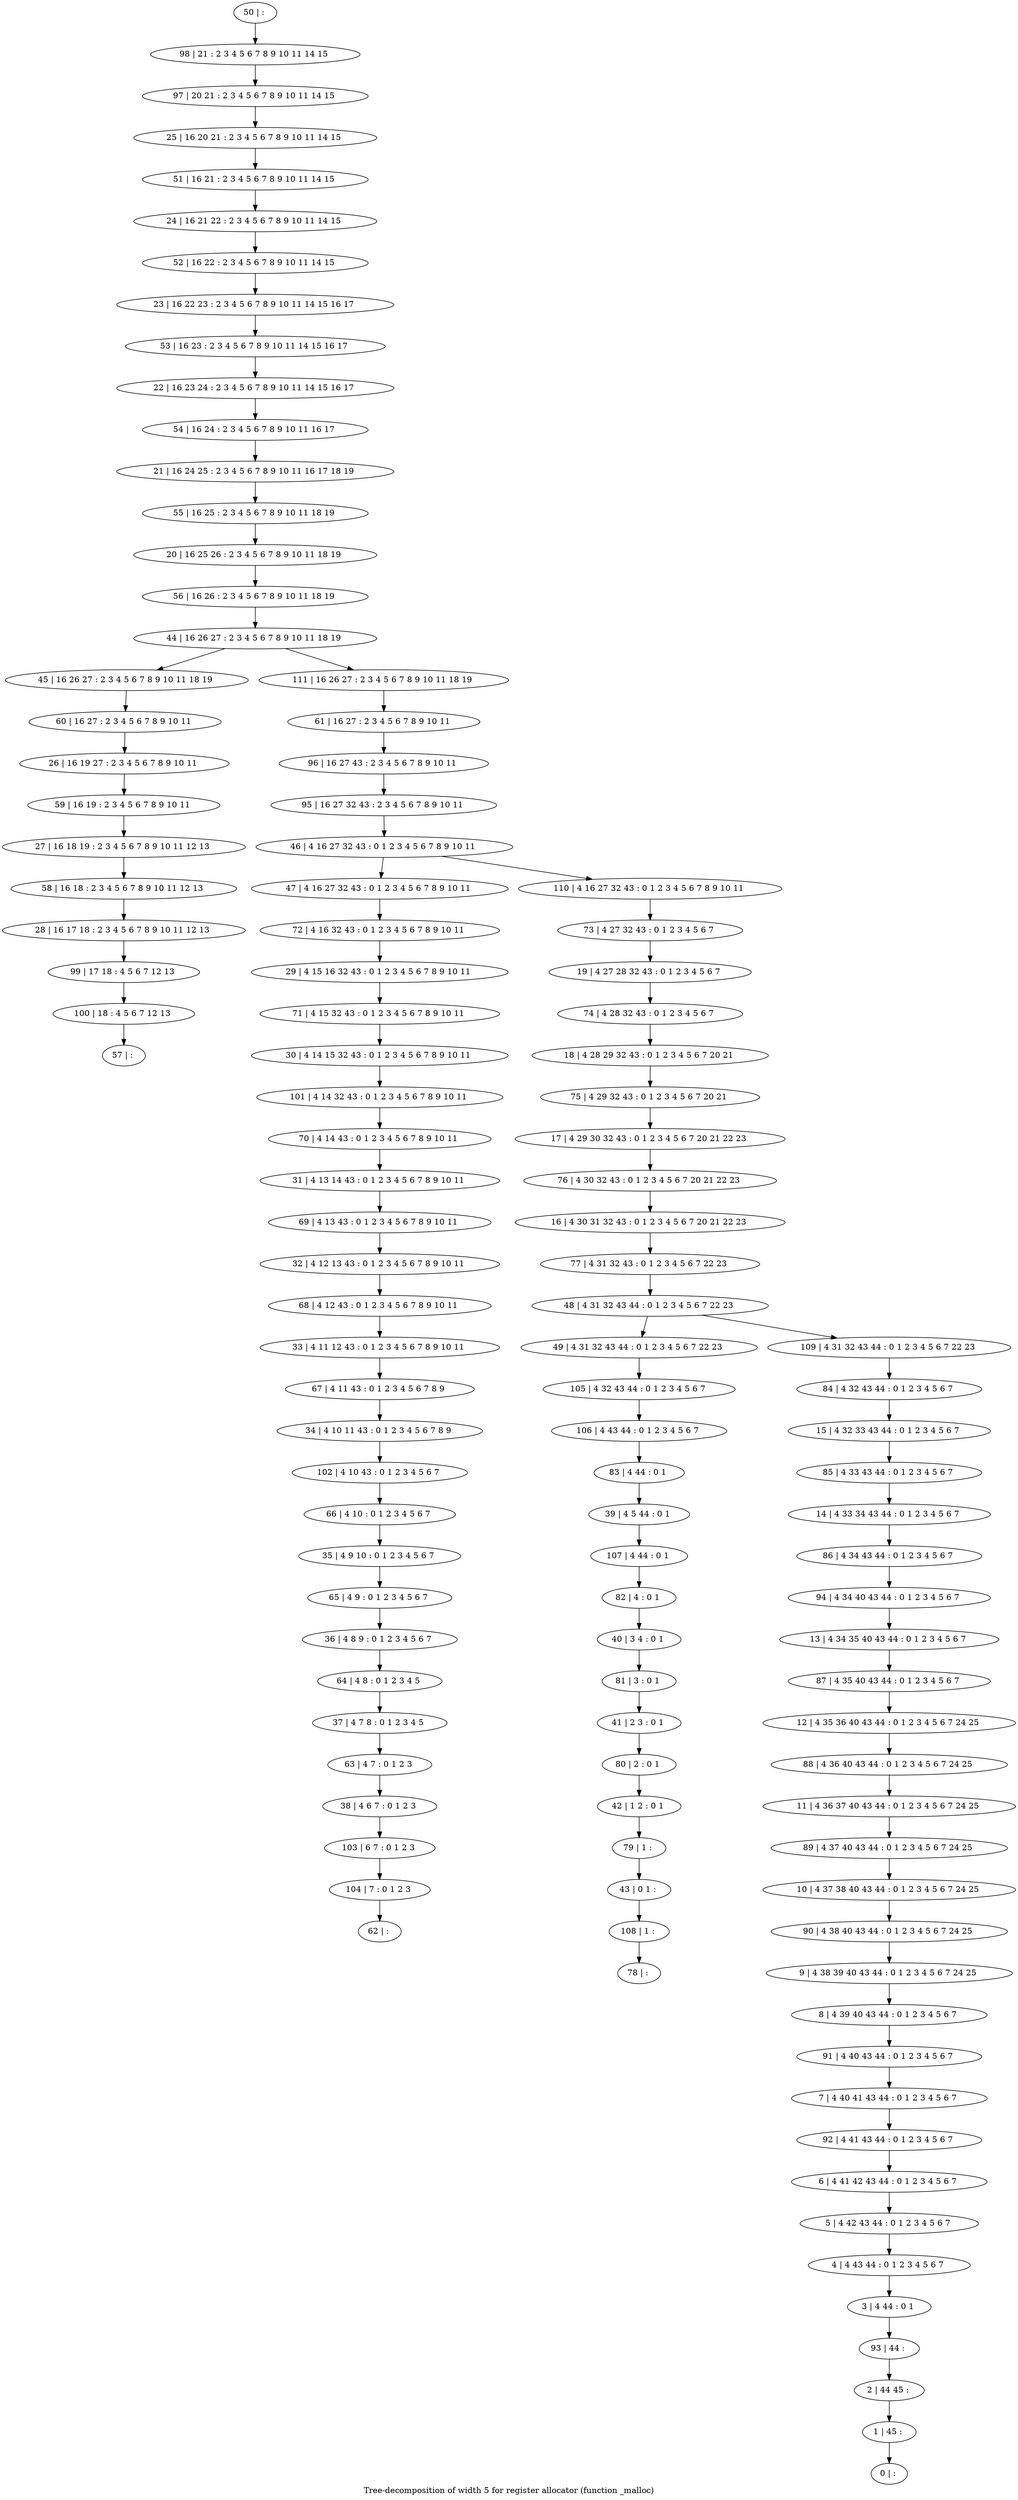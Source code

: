 digraph G {
graph [label="Tree-decomposition of width 5 for register allocator (function _malloc)"]
0[label="0 | : "];
1[label="1 | 45 : "];
2[label="2 | 44 45 : "];
3[label="3 | 4 44 : 0 1 "];
4[label="4 | 4 43 44 : 0 1 2 3 4 5 6 7 "];
5[label="5 | 4 42 43 44 : 0 1 2 3 4 5 6 7 "];
6[label="6 | 4 41 42 43 44 : 0 1 2 3 4 5 6 7 "];
7[label="7 | 4 40 41 43 44 : 0 1 2 3 4 5 6 7 "];
8[label="8 | 4 39 40 43 44 : 0 1 2 3 4 5 6 7 "];
9[label="9 | 4 38 39 40 43 44 : 0 1 2 3 4 5 6 7 24 25 "];
10[label="10 | 4 37 38 40 43 44 : 0 1 2 3 4 5 6 7 24 25 "];
11[label="11 | 4 36 37 40 43 44 : 0 1 2 3 4 5 6 7 24 25 "];
12[label="12 | 4 35 36 40 43 44 : 0 1 2 3 4 5 6 7 24 25 "];
13[label="13 | 4 34 35 40 43 44 : 0 1 2 3 4 5 6 7 "];
14[label="14 | 4 33 34 43 44 : 0 1 2 3 4 5 6 7 "];
15[label="15 | 4 32 33 43 44 : 0 1 2 3 4 5 6 7 "];
16[label="16 | 4 30 31 32 43 : 0 1 2 3 4 5 6 7 20 21 22 23 "];
17[label="17 | 4 29 30 32 43 : 0 1 2 3 4 5 6 7 20 21 22 23 "];
18[label="18 | 4 28 29 32 43 : 0 1 2 3 4 5 6 7 20 21 "];
19[label="19 | 4 27 28 32 43 : 0 1 2 3 4 5 6 7 "];
20[label="20 | 16 25 26 : 2 3 4 5 6 7 8 9 10 11 18 19 "];
21[label="21 | 16 24 25 : 2 3 4 5 6 7 8 9 10 11 16 17 18 19 "];
22[label="22 | 16 23 24 : 2 3 4 5 6 7 8 9 10 11 14 15 16 17 "];
23[label="23 | 16 22 23 : 2 3 4 5 6 7 8 9 10 11 14 15 16 17 "];
24[label="24 | 16 21 22 : 2 3 4 5 6 7 8 9 10 11 14 15 "];
25[label="25 | 16 20 21 : 2 3 4 5 6 7 8 9 10 11 14 15 "];
26[label="26 | 16 19 27 : 2 3 4 5 6 7 8 9 10 11 "];
27[label="27 | 16 18 19 : 2 3 4 5 6 7 8 9 10 11 12 13 "];
28[label="28 | 16 17 18 : 2 3 4 5 6 7 8 9 10 11 12 13 "];
29[label="29 | 4 15 16 32 43 : 0 1 2 3 4 5 6 7 8 9 10 11 "];
30[label="30 | 4 14 15 32 43 : 0 1 2 3 4 5 6 7 8 9 10 11 "];
31[label="31 | 4 13 14 43 : 0 1 2 3 4 5 6 7 8 9 10 11 "];
32[label="32 | 4 12 13 43 : 0 1 2 3 4 5 6 7 8 9 10 11 "];
33[label="33 | 4 11 12 43 : 0 1 2 3 4 5 6 7 8 9 10 11 "];
34[label="34 | 4 10 11 43 : 0 1 2 3 4 5 6 7 8 9 "];
35[label="35 | 4 9 10 : 0 1 2 3 4 5 6 7 "];
36[label="36 | 4 8 9 : 0 1 2 3 4 5 6 7 "];
37[label="37 | 4 7 8 : 0 1 2 3 4 5 "];
38[label="38 | 4 6 7 : 0 1 2 3 "];
39[label="39 | 4 5 44 : 0 1 "];
40[label="40 | 3 4 : 0 1 "];
41[label="41 | 2 3 : 0 1 "];
42[label="42 | 1 2 : 0 1 "];
43[label="43 | 0 1 : "];
44[label="44 | 16 26 27 : 2 3 4 5 6 7 8 9 10 11 18 19 "];
45[label="45 | 16 26 27 : 2 3 4 5 6 7 8 9 10 11 18 19 "];
46[label="46 | 4 16 27 32 43 : 0 1 2 3 4 5 6 7 8 9 10 11 "];
47[label="47 | 4 16 27 32 43 : 0 1 2 3 4 5 6 7 8 9 10 11 "];
48[label="48 | 4 31 32 43 44 : 0 1 2 3 4 5 6 7 22 23 "];
49[label="49 | 4 31 32 43 44 : 0 1 2 3 4 5 6 7 22 23 "];
50[label="50 | : "];
51[label="51 | 16 21 : 2 3 4 5 6 7 8 9 10 11 14 15 "];
52[label="52 | 16 22 : 2 3 4 5 6 7 8 9 10 11 14 15 "];
53[label="53 | 16 23 : 2 3 4 5 6 7 8 9 10 11 14 15 16 17 "];
54[label="54 | 16 24 : 2 3 4 5 6 7 8 9 10 11 16 17 "];
55[label="55 | 16 25 : 2 3 4 5 6 7 8 9 10 11 18 19 "];
56[label="56 | 16 26 : 2 3 4 5 6 7 8 9 10 11 18 19 "];
57[label="57 | : "];
58[label="58 | 16 18 : 2 3 4 5 6 7 8 9 10 11 12 13 "];
59[label="59 | 16 19 : 2 3 4 5 6 7 8 9 10 11 "];
60[label="60 | 16 27 : 2 3 4 5 6 7 8 9 10 11 "];
61[label="61 | 16 27 : 2 3 4 5 6 7 8 9 10 11 "];
62[label="62 | : "];
63[label="63 | 4 7 : 0 1 2 3 "];
64[label="64 | 4 8 : 0 1 2 3 4 5 "];
65[label="65 | 4 9 : 0 1 2 3 4 5 6 7 "];
66[label="66 | 4 10 : 0 1 2 3 4 5 6 7 "];
67[label="67 | 4 11 43 : 0 1 2 3 4 5 6 7 8 9 "];
68[label="68 | 4 12 43 : 0 1 2 3 4 5 6 7 8 9 10 11 "];
69[label="69 | 4 13 43 : 0 1 2 3 4 5 6 7 8 9 10 11 "];
70[label="70 | 4 14 43 : 0 1 2 3 4 5 6 7 8 9 10 11 "];
71[label="71 | 4 15 32 43 : 0 1 2 3 4 5 6 7 8 9 10 11 "];
72[label="72 | 4 16 32 43 : 0 1 2 3 4 5 6 7 8 9 10 11 "];
73[label="73 | 4 27 32 43 : 0 1 2 3 4 5 6 7 "];
74[label="74 | 4 28 32 43 : 0 1 2 3 4 5 6 7 "];
75[label="75 | 4 29 32 43 : 0 1 2 3 4 5 6 7 20 21 "];
76[label="76 | 4 30 32 43 : 0 1 2 3 4 5 6 7 20 21 22 23 "];
77[label="77 | 4 31 32 43 : 0 1 2 3 4 5 6 7 22 23 "];
78[label="78 | : "];
79[label="79 | 1 : "];
80[label="80 | 2 : 0 1 "];
81[label="81 | 3 : 0 1 "];
82[label="82 | 4 : 0 1 "];
83[label="83 | 4 44 : 0 1 "];
84[label="84 | 4 32 43 44 : 0 1 2 3 4 5 6 7 "];
85[label="85 | 4 33 43 44 : 0 1 2 3 4 5 6 7 "];
86[label="86 | 4 34 43 44 : 0 1 2 3 4 5 6 7 "];
87[label="87 | 4 35 40 43 44 : 0 1 2 3 4 5 6 7 "];
88[label="88 | 4 36 40 43 44 : 0 1 2 3 4 5 6 7 24 25 "];
89[label="89 | 4 37 40 43 44 : 0 1 2 3 4 5 6 7 24 25 "];
90[label="90 | 4 38 40 43 44 : 0 1 2 3 4 5 6 7 24 25 "];
91[label="91 | 4 40 43 44 : 0 1 2 3 4 5 6 7 "];
92[label="92 | 4 41 43 44 : 0 1 2 3 4 5 6 7 "];
93[label="93 | 44 : "];
94[label="94 | 4 34 40 43 44 : 0 1 2 3 4 5 6 7 "];
95[label="95 | 16 27 32 43 : 2 3 4 5 6 7 8 9 10 11 "];
96[label="96 | 16 27 43 : 2 3 4 5 6 7 8 9 10 11 "];
97[label="97 | 20 21 : 2 3 4 5 6 7 8 9 10 11 14 15 "];
98[label="98 | 21 : 2 3 4 5 6 7 8 9 10 11 14 15 "];
99[label="99 | 17 18 : 4 5 6 7 12 13 "];
100[label="100 | 18 : 4 5 6 7 12 13 "];
101[label="101 | 4 14 32 43 : 0 1 2 3 4 5 6 7 8 9 10 11 "];
102[label="102 | 4 10 43 : 0 1 2 3 4 5 6 7 "];
103[label="103 | 6 7 : 0 1 2 3 "];
104[label="104 | 7 : 0 1 2 3 "];
105[label="105 | 4 32 43 44 : 0 1 2 3 4 5 6 7 "];
106[label="106 | 4 43 44 : 0 1 2 3 4 5 6 7 "];
107[label="107 | 4 44 : 0 1 "];
108[label="108 | 1 : "];
109[label="109 | 4 31 32 43 44 : 0 1 2 3 4 5 6 7 22 23 "];
110[label="110 | 4 16 27 32 43 : 0 1 2 3 4 5 6 7 8 9 10 11 "];
111[label="111 | 16 26 27 : 2 3 4 5 6 7 8 9 10 11 18 19 "];
58->28 ;
27->58 ;
59->27 ;
26->59 ;
60->26 ;
45->60 ;
63->38 ;
37->63 ;
64->37 ;
36->64 ;
65->36 ;
35->65 ;
66->35 ;
67->34 ;
33->67 ;
68->33 ;
32->68 ;
69->32 ;
31->69 ;
70->31 ;
71->30 ;
29->71 ;
72->29 ;
47->72 ;
79->43 ;
42->79 ;
80->42 ;
41->80 ;
81->41 ;
40->81 ;
82->40 ;
83->39 ;
28->99 ;
100->57 ;
99->100 ;
101->70 ;
30->101 ;
102->66 ;
34->102 ;
38->103 ;
104->62 ;
103->104 ;
49->105 ;
106->83 ;
105->106 ;
107->82 ;
39->107 ;
108->78 ;
43->108 ;
50->98 ;
98->97 ;
97->25 ;
25->51 ;
51->24 ;
24->52 ;
52->23 ;
23->53 ;
53->22 ;
22->54 ;
54->21 ;
21->55 ;
55->20 ;
20->56 ;
56->44 ;
61->96 ;
96->95 ;
95->46 ;
73->19 ;
19->74 ;
74->18 ;
18->75 ;
75->17 ;
17->76 ;
76->16 ;
16->77 ;
77->48 ;
84->15 ;
15->85 ;
85->14 ;
14->86 ;
86->94 ;
94->13 ;
13->87 ;
87->12 ;
12->88 ;
88->11 ;
11->89 ;
89->10 ;
10->90 ;
90->9 ;
9->8 ;
8->91 ;
91->7 ;
7->92 ;
92->6 ;
6->5 ;
5->4 ;
4->3 ;
3->93 ;
93->2 ;
2->1 ;
1->0 ;
109->84 ;
110->73 ;
111->61 ;
48->49 ;
48->109 ;
46->47 ;
46->110 ;
44->45 ;
44->111 ;
}
